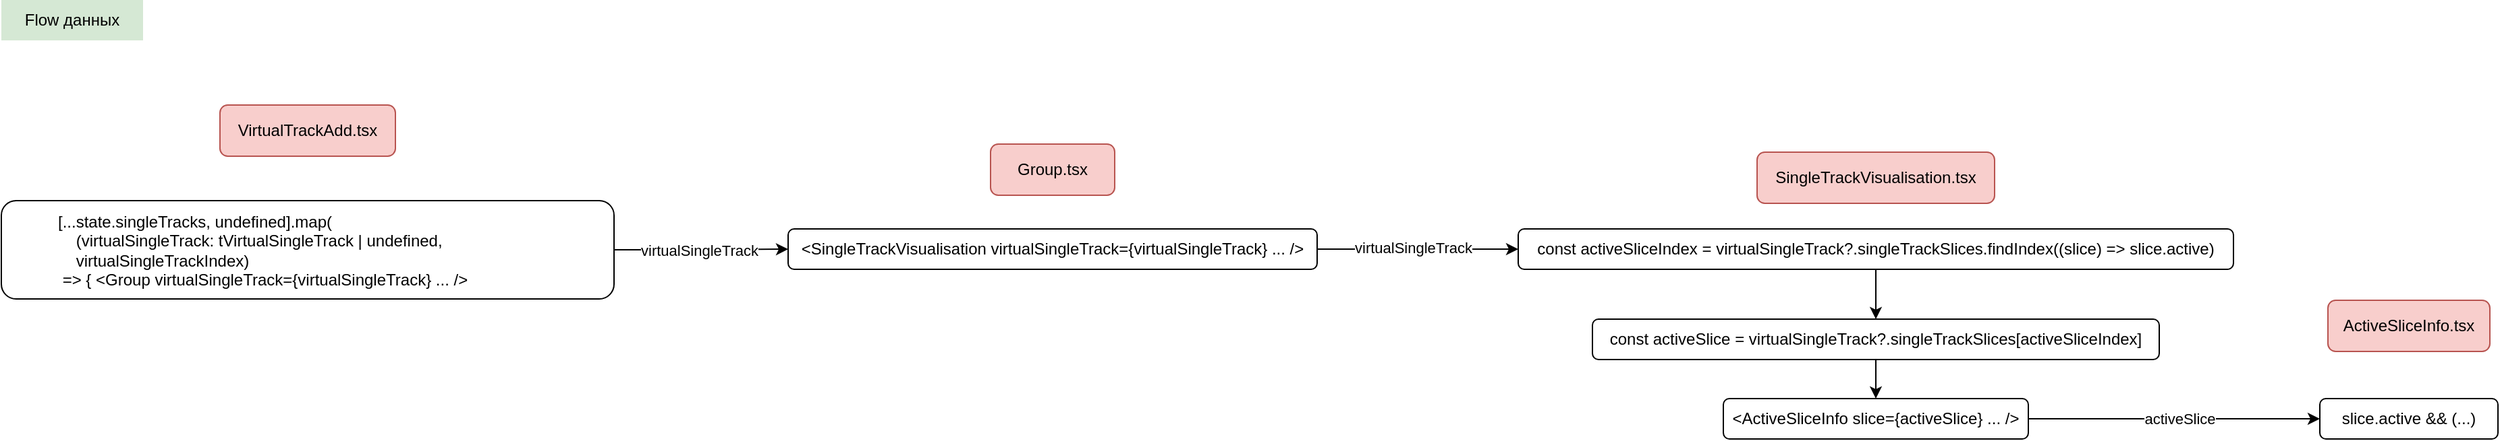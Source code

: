 <mxfile version="22.1.0" type="github">
  <diagram name="Slice" id="L2aB8myMuUCp3FU65n14">
    <mxGraphModel dx="4193" dy="1344" grid="0" gridSize="10" guides="1" tooltips="1" connect="1" arrows="1" fold="1" page="0" pageScale="1" pageWidth="827" pageHeight="1169" math="0" shadow="0">
      <root>
        <mxCell id="0" />
        <mxCell id="1" parent="0" />
        <mxCell id="9FXJVP66e9-tSuTugYYb-1" value="ActiveSliceInfo.tsx" style="rounded=1;whiteSpace=wrap;html=1;glass=0;fillColor=#f8cecc;strokeColor=#b85450;" vertex="1" parent="1">
          <mxGeometry x="-459" y="-164" width="120" height="38" as="geometry" />
        </mxCell>
        <mxCell id="9FXJVP66e9-tSuTugYYb-6" value="slice.active &amp;amp;&amp;amp; (...)" style="rounded=1;whiteSpace=wrap;html=1;" vertex="1" parent="1">
          <mxGeometry x="-465" y="-91" width="132" height="30" as="geometry" />
        </mxCell>
        <mxCell id="9FXJVP66e9-tSuTugYYb-8" value="SingleTrackVisualisation.tsx" style="rounded=1;whiteSpace=wrap;html=1;glass=0;fillColor=#f8cecc;strokeColor=#b85450;" vertex="1" parent="1">
          <mxGeometry x="-882" y="-274" width="176" height="38" as="geometry" />
        </mxCell>
        <mxCell id="9FXJVP66e9-tSuTugYYb-10" style="edgeStyle=orthogonalEdgeStyle;rounded=0;orthogonalLoop=1;jettySize=auto;html=1;entryX=0;entryY=0.5;entryDx=0;entryDy=0;" edge="1" parent="1" source="9FXJVP66e9-tSuTugYYb-9" target="9FXJVP66e9-tSuTugYYb-6">
          <mxGeometry relative="1" as="geometry" />
        </mxCell>
        <mxCell id="9FXJVP66e9-tSuTugYYb-11" value="activeSlice" style="edgeLabel;html=1;align=center;verticalAlign=middle;resizable=0;points=[];" vertex="1" connectable="0" parent="9FXJVP66e9-tSuTugYYb-10">
          <mxGeometry x="0.082" y="-2" relative="1" as="geometry">
            <mxPoint x="-5" y="-2" as="offset" />
          </mxGeometry>
        </mxCell>
        <mxCell id="9FXJVP66e9-tSuTugYYb-9" value="&amp;lt;ActiveSliceInfo slice={activeSlice} ... /&amp;gt;" style="rounded=1;whiteSpace=wrap;html=1;" vertex="1" parent="1">
          <mxGeometry x="-907" y="-91" width="226" height="30" as="geometry" />
        </mxCell>
        <mxCell id="9FXJVP66e9-tSuTugYYb-12" value="Group.tsx" style="rounded=1;whiteSpace=wrap;html=1;glass=0;fillColor=#f8cecc;strokeColor=#b85450;" vertex="1" parent="1">
          <mxGeometry x="-1450" y="-280" width="92" height="38" as="geometry" />
        </mxCell>
        <mxCell id="9FXJVP66e9-tSuTugYYb-18" style="edgeStyle=orthogonalEdgeStyle;rounded=0;orthogonalLoop=1;jettySize=auto;html=1;entryX=0;entryY=0.5;entryDx=0;entryDy=0;" edge="1" parent="1" source="9FXJVP66e9-tSuTugYYb-13" target="9FXJVP66e9-tSuTugYYb-16">
          <mxGeometry relative="1" as="geometry" />
        </mxCell>
        <mxCell id="9FXJVP66e9-tSuTugYYb-19" value="virtualSingleTrack" style="edgeLabel;html=1;align=center;verticalAlign=middle;resizable=0;points=[];" vertex="1" connectable="0" parent="9FXJVP66e9-tSuTugYYb-18">
          <mxGeometry x="-0.21" y="1" relative="1" as="geometry">
            <mxPoint x="12" as="offset" />
          </mxGeometry>
        </mxCell>
        <mxCell id="9FXJVP66e9-tSuTugYYb-13" value="&amp;lt;SingleTrackVisualisation virtualSingleTrack={virtualSingleTrack} ... /&amp;gt;" style="rounded=1;whiteSpace=wrap;html=1;" vertex="1" parent="1">
          <mxGeometry x="-1600" y="-217" width="392" height="30" as="geometry" />
        </mxCell>
        <mxCell id="9FXJVP66e9-tSuTugYYb-15" style="edgeStyle=orthogonalEdgeStyle;rounded=0;orthogonalLoop=1;jettySize=auto;html=1;entryX=0.5;entryY=0;entryDx=0;entryDy=0;" edge="1" parent="1" source="9FXJVP66e9-tSuTugYYb-14" target="9FXJVP66e9-tSuTugYYb-9">
          <mxGeometry relative="1" as="geometry" />
        </mxCell>
        <mxCell id="9FXJVP66e9-tSuTugYYb-14" value="const activeSlice = virtualSingleTrack?.singleTrackSlices[activeSliceIndex]" style="rounded=1;whiteSpace=wrap;html=1;" vertex="1" parent="1">
          <mxGeometry x="-1004" y="-150" width="420" height="30" as="geometry" />
        </mxCell>
        <mxCell id="9FXJVP66e9-tSuTugYYb-17" style="edgeStyle=orthogonalEdgeStyle;rounded=0;orthogonalLoop=1;jettySize=auto;html=1;entryX=0.5;entryY=0;entryDx=0;entryDy=0;" edge="1" parent="1" source="9FXJVP66e9-tSuTugYYb-16" target="9FXJVP66e9-tSuTugYYb-14">
          <mxGeometry relative="1" as="geometry" />
        </mxCell>
        <mxCell id="9FXJVP66e9-tSuTugYYb-16" value="const activeSliceIndex = virtualSingleTrack?.singleTrackSlices.findIndex((slice) =&amp;gt; slice.active)" style="rounded=1;whiteSpace=wrap;html=1;" vertex="1" parent="1">
          <mxGeometry x="-1059" y="-217" width="530" height="30" as="geometry" />
        </mxCell>
        <mxCell id="9FXJVP66e9-tSuTugYYb-22" style="edgeStyle=orthogonalEdgeStyle;rounded=0;orthogonalLoop=1;jettySize=auto;html=1;entryX=0;entryY=0.5;entryDx=0;entryDy=0;" edge="1" parent="1" source="9FXJVP66e9-tSuTugYYb-20" target="9FXJVP66e9-tSuTugYYb-13">
          <mxGeometry relative="1" as="geometry" />
        </mxCell>
        <mxCell id="9FXJVP66e9-tSuTugYYb-23" value="virtualSingleTrack" style="edgeLabel;html=1;align=center;verticalAlign=middle;resizable=0;points=[];" vertex="1" connectable="0" parent="9FXJVP66e9-tSuTugYYb-22">
          <mxGeometry x="-0.029" relative="1" as="geometry">
            <mxPoint as="offset" />
          </mxGeometry>
        </mxCell>
        <mxCell id="9FXJVP66e9-tSuTugYYb-20" value="&lt;blockquote style=&quot;margin: 0 0 0 40px; border: none; padding: 0px;&quot;&gt;[...state.singleTracks, undefined].map(&lt;br&gt;&lt;span style=&quot;&quot;&gt;&lt;span style=&quot;white-space: pre;&quot;&gt;&amp;nbsp;&amp;nbsp;&amp;nbsp;&amp;nbsp;&lt;/span&gt;&lt;/span&gt;(virtualSingleTrack: tVirtualSingleTrack | undefined, &lt;span style=&quot;&quot;&gt;&lt;span style=&quot;white-space: pre;&quot;&gt;&amp;nbsp;&amp;nbsp;&amp;nbsp;&amp;nbsp;&lt;/span&gt;&lt;/span&gt;virtualSingleTrackIndex)&lt;/blockquote&gt;&lt;blockquote style=&quot;margin: 0 0 0 40px; border: none; padding: 0px;&quot;&gt;&amp;nbsp;=&amp;gt; {&amp;nbsp;&amp;lt;Group virtualSingleTrack={virtualSingleTrack} ... /&amp;gt;&lt;/blockquote&gt;" style="rounded=1;whiteSpace=wrap;html=1;align=left;" vertex="1" parent="1">
          <mxGeometry x="-2183" y="-238" width="454" height="73" as="geometry" />
        </mxCell>
        <mxCell id="9FXJVP66e9-tSuTugYYb-21" value="VirtualTrackAdd.tsx" style="rounded=1;whiteSpace=wrap;html=1;glass=0;fillColor=#f8cecc;strokeColor=#b85450;" vertex="1" parent="1">
          <mxGeometry x="-2021" y="-309" width="130" height="38" as="geometry" />
        </mxCell>
        <mxCell id="9FXJVP66e9-tSuTugYYb-24" value="Flow данных" style="text;html=1;strokeColor=none;fillColor=#d5e8d4;align=center;verticalAlign=middle;whiteSpace=wrap;rounded=0;" vertex="1" parent="1">
          <mxGeometry x="-2183" y="-387" width="105" height="30" as="geometry" />
        </mxCell>
      </root>
    </mxGraphModel>
  </diagram>
</mxfile>
